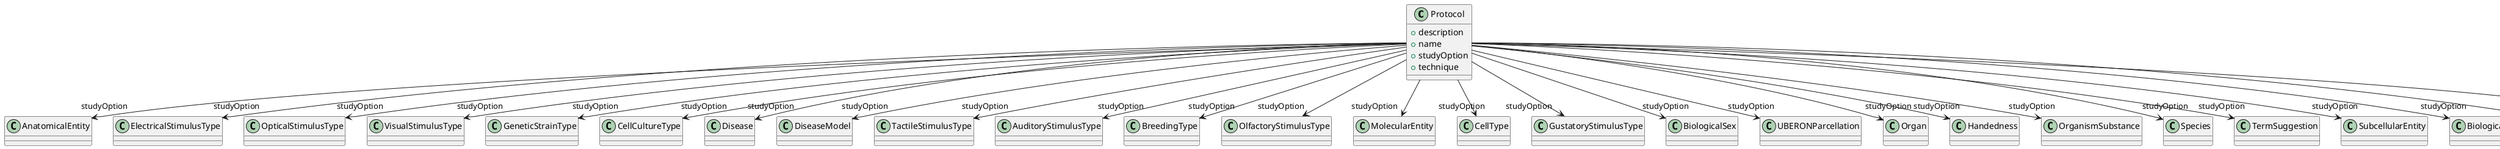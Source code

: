 @startuml
class Protocol {
+description
+name
+studyOption
+technique

}
Protocol -d-> "studyOption" AnatomicalEntity
Protocol -d-> "studyOption" ElectricalStimulusType
Protocol -d-> "studyOption" OpticalStimulusType
Protocol -d-> "studyOption" VisualStimulusType
Protocol -d-> "studyOption" GeneticStrainType
Protocol -d-> "studyOption" CellCultureType
Protocol -d-> "studyOption" Disease
Protocol -d-> "studyOption" DiseaseModel
Protocol -d-> "studyOption" TactileStimulusType
Protocol -d-> "studyOption" AuditoryStimulusType
Protocol -d-> "studyOption" BreedingType
Protocol -d-> "studyOption" OlfactoryStimulusType
Protocol -d-> "studyOption" MolecularEntity
Protocol -d-> "studyOption" CellType
Protocol -d-> "studyOption" GustatoryStimulusType
Protocol -d-> "studyOption" BiologicalSex
Protocol -d-> "studyOption" UBERONParcellation
Protocol -d-> "studyOption" Organ
Protocol -d-> "studyOption" Handedness
Protocol -d-> "studyOption" OrganismSubstance
Protocol -d-> "studyOption" Species
Protocol -d-> "studyOption" TermSuggestion
Protocol -d-> "studyOption" SubcellularEntity
Protocol -d-> "studyOption" BiologicalOrder
Protocol -d-> "studyOption" OrganismSystem
Protocol -d-> "technique" Technique

@enduml